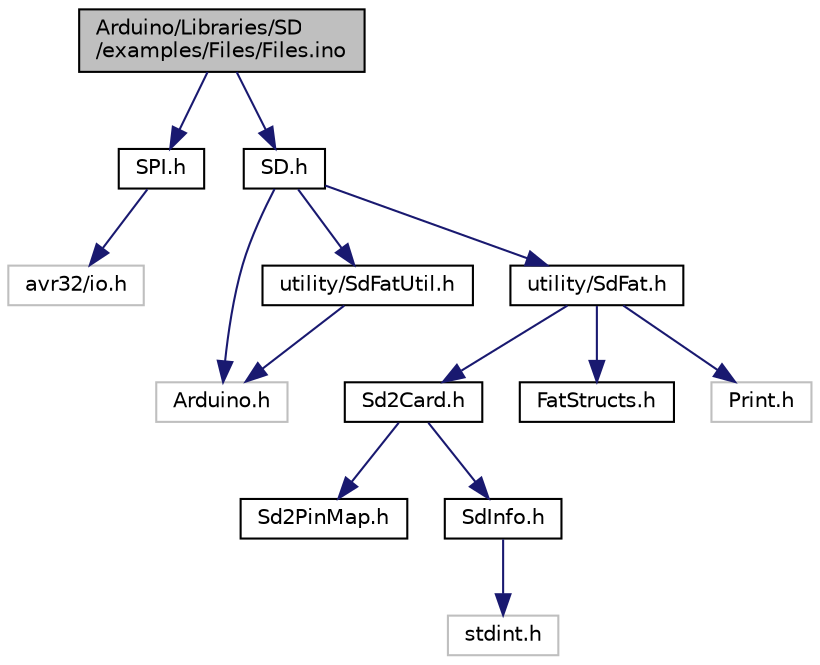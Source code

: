 digraph "Arduino/Libraries/SD/examples/Files/Files.ino"
{
  edge [fontname="Helvetica",fontsize="10",labelfontname="Helvetica",labelfontsize="10"];
  node [fontname="Helvetica",fontsize="10",shape=record];
  Node0 [label="Arduino/Libraries/SD\l/examples/Files/Files.ino",height=0.2,width=0.4,color="black", fillcolor="grey75", style="filled", fontcolor="black"];
  Node0 -> Node1 [color="midnightblue",fontsize="10",style="solid",fontname="Helvetica"];
  Node1 [label="SPI.h",height=0.2,width=0.4,color="black", fillcolor="white", style="filled",URL="$spi_8h.html",tooltip="SPI driver for AVR32 UC3. "];
  Node1 -> Node2 [color="midnightblue",fontsize="10",style="solid",fontname="Helvetica"];
  Node2 [label="avr32/io.h",height=0.2,width=0.4,color="grey75", fillcolor="white", style="filled"];
  Node0 -> Node3 [color="midnightblue",fontsize="10",style="solid",fontname="Helvetica"];
  Node3 [label="SD.h",height=0.2,width=0.4,color="black", fillcolor="white", style="filled",URL="$_s_d_8h.html"];
  Node3 -> Node4 [color="midnightblue",fontsize="10",style="solid",fontname="Helvetica"];
  Node4 [label="Arduino.h",height=0.2,width=0.4,color="grey75", fillcolor="white", style="filled"];
  Node3 -> Node5 [color="midnightblue",fontsize="10",style="solid",fontname="Helvetica"];
  Node5 [label="utility/SdFat.h",height=0.2,width=0.4,color="black", fillcolor="white", style="filled",URL="$_sd_fat_8h.html"];
  Node5 -> Node6 [color="midnightblue",fontsize="10",style="solid",fontname="Helvetica"];
  Node6 [label="Sd2Card.h",height=0.2,width=0.4,color="black", fillcolor="white", style="filled",URL="$_sd2_card_8h.html"];
  Node6 -> Node7 [color="midnightblue",fontsize="10",style="solid",fontname="Helvetica"];
  Node7 [label="Sd2PinMap.h",height=0.2,width=0.4,color="black", fillcolor="white", style="filled",URL="$_sd2_pin_map_8h.html"];
  Node6 -> Node8 [color="midnightblue",fontsize="10",style="solid",fontname="Helvetica"];
  Node8 [label="SdInfo.h",height=0.2,width=0.4,color="black", fillcolor="white", style="filled",URL="$_sd_info_8h.html"];
  Node8 -> Node9 [color="midnightblue",fontsize="10",style="solid",fontname="Helvetica"];
  Node9 [label="stdint.h",height=0.2,width=0.4,color="grey75", fillcolor="white", style="filled"];
  Node5 -> Node10 [color="midnightblue",fontsize="10",style="solid",fontname="Helvetica"];
  Node10 [label="FatStructs.h",height=0.2,width=0.4,color="black", fillcolor="white", style="filled",URL="$_fat_structs_8h.html"];
  Node5 -> Node11 [color="midnightblue",fontsize="10",style="solid",fontname="Helvetica"];
  Node11 [label="Print.h",height=0.2,width=0.4,color="grey75", fillcolor="white", style="filled"];
  Node3 -> Node12 [color="midnightblue",fontsize="10",style="solid",fontname="Helvetica"];
  Node12 [label="utility/SdFatUtil.h",height=0.2,width=0.4,color="black", fillcolor="white", style="filled",URL="$_sd_fat_util_8h.html"];
  Node12 -> Node4 [color="midnightblue",fontsize="10",style="solid",fontname="Helvetica"];
}
